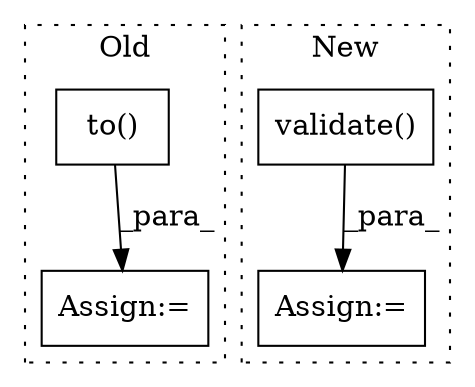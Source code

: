 digraph G {
subgraph cluster0 {
1 [label="to()" a="75" s="5155,5196" l="24,1" shape="box"];
4 [label="Assign:=" a="68" s="5124" l="3" shape="box"];
label = "Old";
style="dotted";
}
subgraph cluster1 {
2 [label="validate()" a="75" s="4834,4849" l="14,1" shape="box"];
3 [label="Assign:=" a="68" s="4831" l="3" shape="box"];
label = "New";
style="dotted";
}
1 -> 4 [label="_para_"];
2 -> 3 [label="_para_"];
}